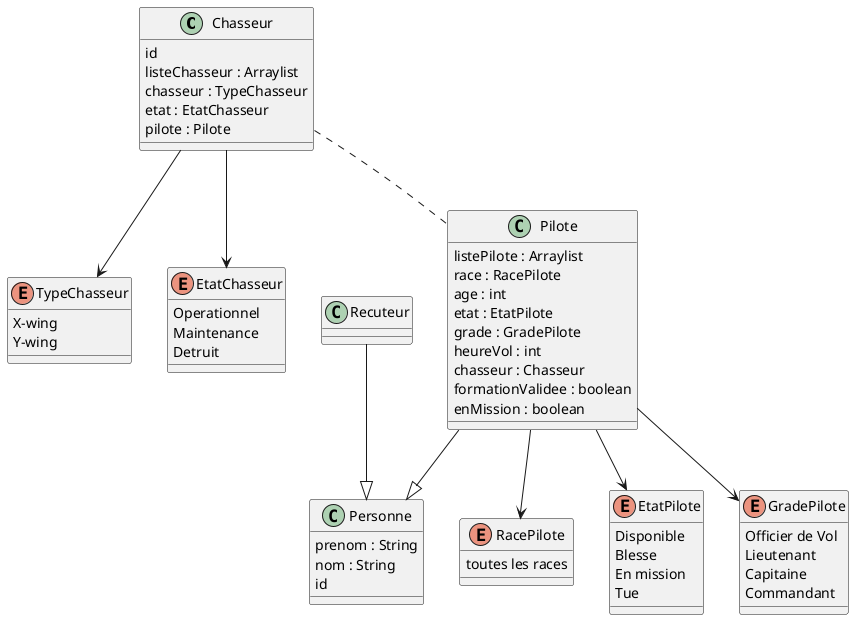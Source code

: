 @startuml Diag_classe_projet_Java

class Chasseur {
    id
    listeChasseur : Arraylist
    chasseur : TypeChasseur
    etat : EtatChasseur
    pilote : Pilote
}

enum TypeChasseur {
    X-wing
    Y-wing
}

enum EtatChasseur {
    Operationnel
    Maintenance
    Detruit
}

class Personne {
    prenom : String
    nom : String
    id
}

class Recuteur {

}

class Pilote {
    listePilote : Arraylist
    race : RacePilote
    age : int
    etat : EtatPilote
    grade : GradePilote
    heureVol : int
    chasseur : Chasseur
    formationValidee : boolean
    enMission : boolean
}

enum RacePilote {
    toutes les races
}

enum EtatPilote {
    Disponible
    Blesse
    En mission
    Tue
}

enum GradePilote {
    Officier de Vol
    Lieutenant
    Capitaine
    Commandant
}

Chasseur --> TypeChasseur
Chasseur --> EtatChasseur

Pilote --|> Personne
Recuteur --|> Personne

Pilote --> RacePilote
Pilote --> EtatPilote
Pilote --> GradePilote

Chasseur .. Pilote

@enduml